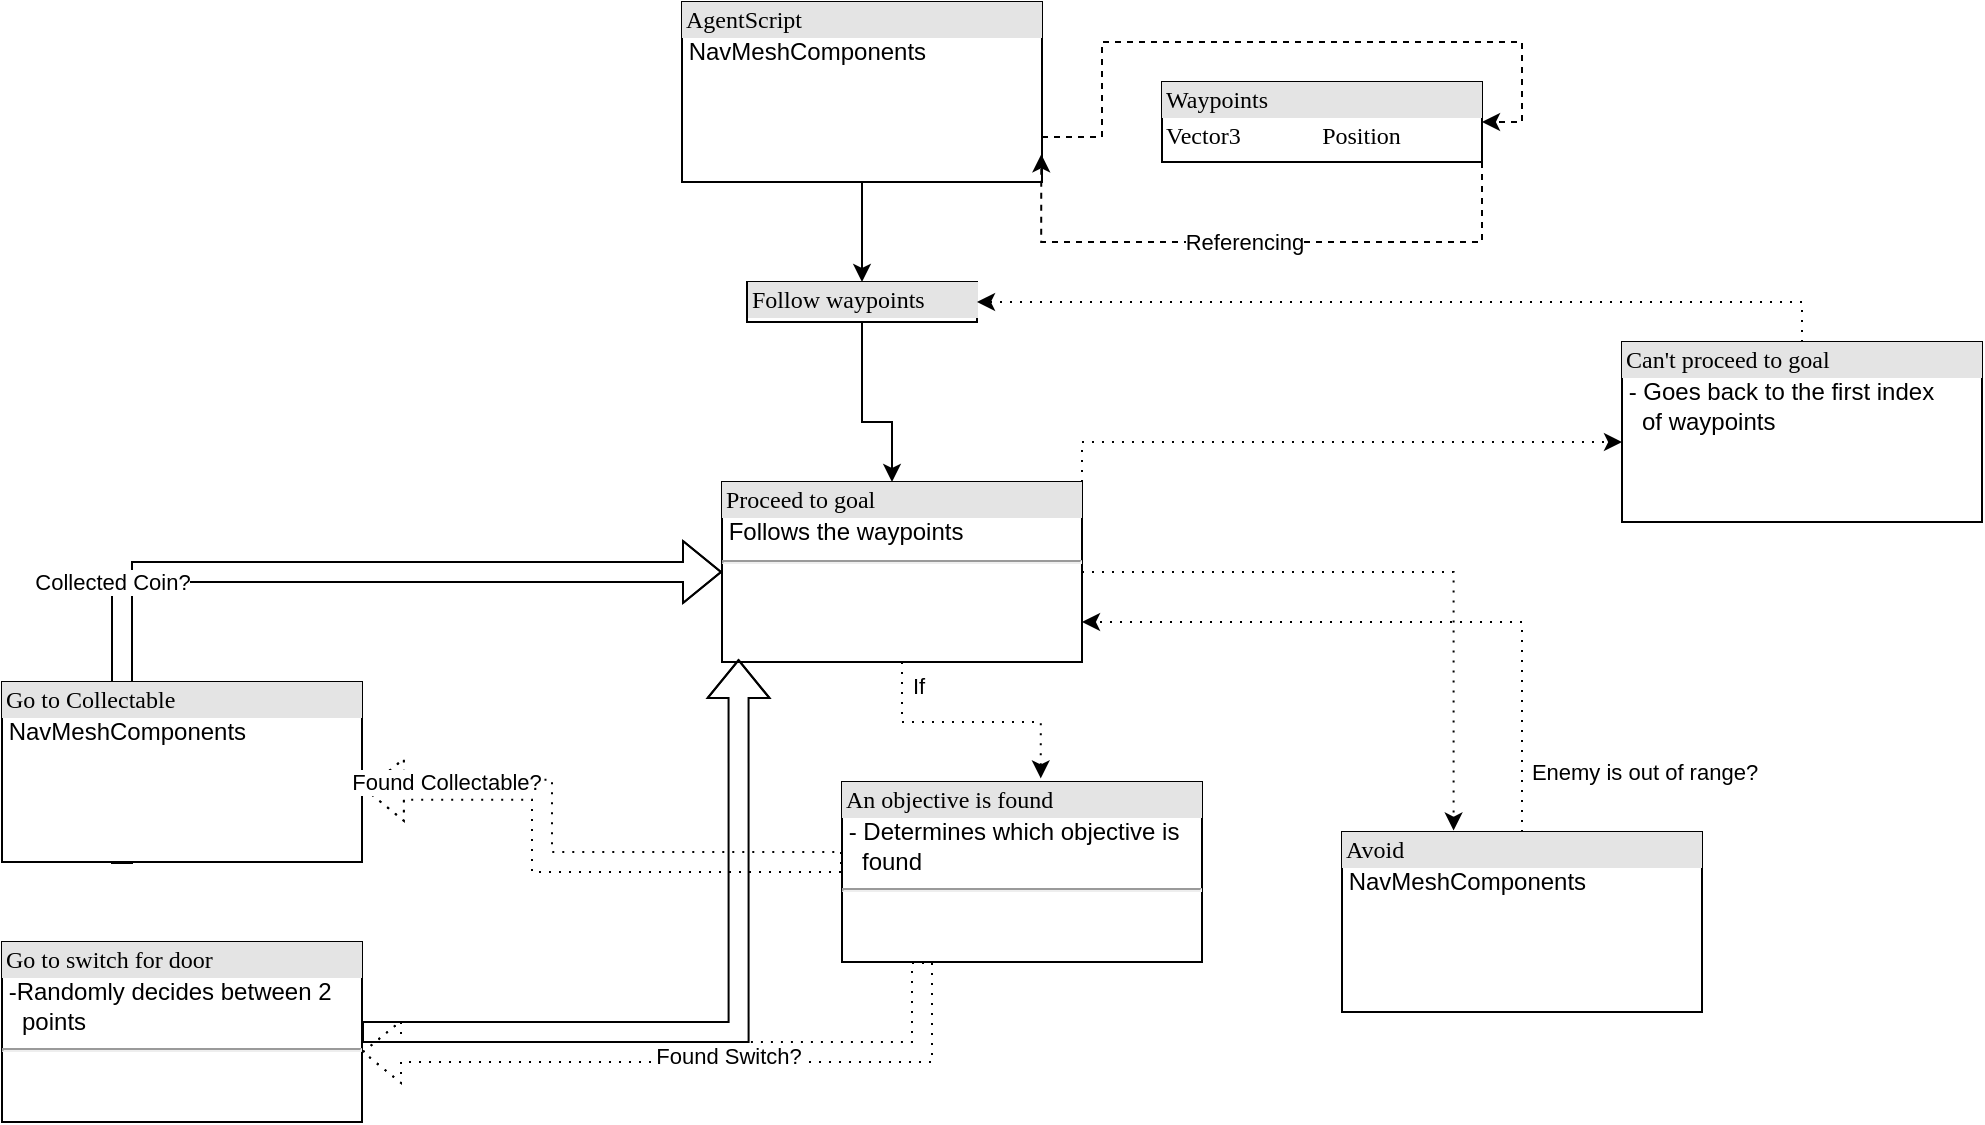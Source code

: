 <mxfile version="14.6.13" type="device"><diagram name="Page-1" id="2ca16b54-16f6-2749-3443-fa8db7711227"><mxGraphModel dx="981" dy="508" grid="1" gridSize="10" guides="1" tooltips="1" connect="1" arrows="1" fold="1" page="1" pageScale="1" pageWidth="1100" pageHeight="850" background="none" math="0" shadow="0"><root><mxCell id="0"/><mxCell id="1" parent="0"/><mxCell id="srM7BuGR_4HyZHR8u3Bx-6" style="edgeStyle=orthogonalEdgeStyle;rounded=0;orthogonalLoop=1;jettySize=auto;html=1;exitX=1;exitY=0.75;exitDx=0;exitDy=0;entryX=1;entryY=0.5;entryDx=0;entryDy=0;dashed=1;" edge="1" parent="1" source="2ed32ef02a7f4228-1" target="2ed32ef02a7f4228-12"><mxGeometry relative="1" as="geometry"/></mxCell><mxCell id="srM7BuGR_4HyZHR8u3Bx-10" style="edgeStyle=orthogonalEdgeStyle;rounded=0;orthogonalLoop=1;jettySize=auto;html=1;entryX=0.5;entryY=0;entryDx=0;entryDy=0;" edge="1" parent="1" source="2ed32ef02a7f4228-1" target="srM7BuGR_4HyZHR8u3Bx-9"><mxGeometry relative="1" as="geometry"/></mxCell><mxCell id="2ed32ef02a7f4228-1" value="&lt;div style=&quot;box-sizing: border-box ; width: 100% ; background: #e4e4e4 ; padding: 2px&quot;&gt;AgentScript&lt;/div&gt;&lt;font face=&quot;Helvetica&quot;&gt;&amp;nbsp;NavMeshComponents&lt;/font&gt;" style="verticalAlign=top;align=left;overflow=fill;html=1;rounded=0;shadow=0;comic=0;labelBackgroundColor=none;strokeWidth=1;fontFamily=Verdana;fontSize=12" parent="1" vertex="1"><mxGeometry x="400" y="10" width="180" height="90" as="geometry"/></mxCell><mxCell id="srM7BuGR_4HyZHR8u3Bx-7" style="edgeStyle=orthogonalEdgeStyle;rounded=0;orthogonalLoop=1;jettySize=auto;html=1;exitX=1;exitY=0.25;exitDx=0;exitDy=0;entryX=0.998;entryY=0.846;entryDx=0;entryDy=0;entryPerimeter=0;dashed=1;" edge="1" parent="1" source="2ed32ef02a7f4228-12" target="2ed32ef02a7f4228-1"><mxGeometry relative="1" as="geometry"><Array as="points"><mxPoint x="800" y="130"/><mxPoint x="580" y="130"/></Array></mxGeometry></mxCell><mxCell id="srM7BuGR_4HyZHR8u3Bx-8" value="Referencing" style="edgeLabel;html=1;align=center;verticalAlign=middle;resizable=0;points=[];" vertex="1" connectable="0" parent="srM7BuGR_4HyZHR8u3Bx-7"><mxGeometry x="0.485" y="2" relative="1" as="geometry"><mxPoint x="79" y="-72" as="offset"/></mxGeometry></mxCell><mxCell id="srM7BuGR_4HyZHR8u3Bx-19" value="Referencing" style="edgeLabel;html=1;align=center;verticalAlign=middle;resizable=0;points=[];" vertex="1" connectable="0" parent="srM7BuGR_4HyZHR8u3Bx-7"><mxGeometry x="0.485" y="2" relative="1" as="geometry"><mxPoint x="59" y="-2" as="offset"/></mxGeometry></mxCell><mxCell id="2ed32ef02a7f4228-12" value="&lt;div style=&quot;box-sizing: border-box ; width: 100% ; background: #e4e4e4 ; padding: 2px&quot;&gt;Waypoints&lt;/div&gt;&lt;table style=&quot;width: 100% ; font-size: 1em&quot; cellpadding=&quot;2&quot; cellspacing=&quot;0&quot;&gt;&lt;tbody&gt;&lt;tr&gt;&lt;td&gt;Vector3&lt;/td&gt;&lt;td&gt;Position&lt;/td&gt;&lt;/tr&gt;&lt;tr&gt;&lt;td&gt;&lt;br&gt;&lt;/td&gt;&lt;td&gt;&lt;/td&gt;&lt;/tr&gt;&lt;/tbody&gt;&lt;/table&gt;" style="verticalAlign=top;align=left;overflow=fill;html=1;rounded=0;shadow=0;comic=0;labelBackgroundColor=none;strokeWidth=1;fontFamily=Verdana;fontSize=12" parent="1" vertex="1"><mxGeometry x="640" y="50" width="160" height="40" as="geometry"/></mxCell><mxCell id="srM7BuGR_4HyZHR8u3Bx-25" style="edgeStyle=orthogonalEdgeStyle;rounded=0;jumpStyle=none;orthogonalLoop=1;jettySize=auto;html=1;" edge="1" parent="1" source="srM7BuGR_4HyZHR8u3Bx-9" target="srM7BuGR_4HyZHR8u3Bx-18"><mxGeometry relative="1" as="geometry"><mxPoint x="505" y="230" as="targetPoint"/><Array as="points"><mxPoint x="490" y="220"/><mxPoint x="505" y="220"/></Array></mxGeometry></mxCell><mxCell id="srM7BuGR_4HyZHR8u3Bx-9" value="&lt;div style=&quot;box-sizing: border-box ; width: 100% ; background: #e4e4e4 ; padding: 2px&quot;&gt;Follow waypoints&lt;/div&gt;" style="verticalAlign=top;align=left;overflow=fill;html=1;rounded=0;shadow=0;comic=0;labelBackgroundColor=none;strokeWidth=1;fontFamily=Verdana;fontSize=12" vertex="1" parent="1"><mxGeometry x="432.5" y="150" width="115" height="20" as="geometry"/></mxCell><mxCell id="srM7BuGR_4HyZHR8u3Bx-48" style="edgeStyle=orthogonalEdgeStyle;rounded=0;jumpStyle=none;orthogonalLoop=1;jettySize=auto;html=1;entryX=0.552;entryY=-0.02;entryDx=0;entryDy=0;entryPerimeter=0;dashed=1;dashPattern=1 4;" edge="1" parent="1" source="srM7BuGR_4HyZHR8u3Bx-18" target="srM7BuGR_4HyZHR8u3Bx-46"><mxGeometry relative="1" as="geometry"/></mxCell><mxCell id="srM7BuGR_4HyZHR8u3Bx-50" value="If" style="edgeLabel;html=1;align=center;verticalAlign=middle;resizable=0;points=[];" vertex="1" connectable="0" parent="srM7BuGR_4HyZHR8u3Bx-48"><mxGeometry x="0.248" y="3" relative="1" as="geometry"><mxPoint x="-42" y="-15" as="offset"/></mxGeometry></mxCell><mxCell id="srM7BuGR_4HyZHR8u3Bx-66" style="edgeStyle=orthogonalEdgeStyle;rounded=0;jumpStyle=none;orthogonalLoop=1;jettySize=auto;html=1;exitX=1;exitY=0;exitDx=0;exitDy=0;entryX=0;entryY=0.556;entryDx=0;entryDy=0;entryPerimeter=0;dashed=1;dashPattern=1 4;" edge="1" parent="1" source="srM7BuGR_4HyZHR8u3Bx-18" target="srM7BuGR_4HyZHR8u3Bx-53"><mxGeometry relative="1" as="geometry"/></mxCell><mxCell id="srM7BuGR_4HyZHR8u3Bx-67" style="edgeStyle=orthogonalEdgeStyle;rounded=0;jumpStyle=none;orthogonalLoop=1;jettySize=auto;html=1;entryX=0.31;entryY=-0.008;entryDx=0;entryDy=0;entryPerimeter=0;dashed=1;dashPattern=1 4;" edge="1" parent="1" source="srM7BuGR_4HyZHR8u3Bx-18" target="srM7BuGR_4HyZHR8u3Bx-23"><mxGeometry relative="1" as="geometry"/></mxCell><mxCell id="srM7BuGR_4HyZHR8u3Bx-18" value="&lt;div style=&quot;box-sizing: border-box ; width: 100% ; background: #e4e4e4 ; padding: 2px&quot;&gt;Proceed to goal&lt;/div&gt;&lt;font face=&quot;Helvetica&quot;&gt;&amp;nbsp;Follows the waypoints&lt;/font&gt;&lt;hr&gt;" style="verticalAlign=top;align=left;overflow=fill;html=1;rounded=0;shadow=0;comic=0;labelBackgroundColor=none;strokeWidth=1;fontFamily=Verdana;fontSize=12" vertex="1" parent="1"><mxGeometry x="420" y="250" width="180" height="90" as="geometry"/></mxCell><mxCell id="srM7BuGR_4HyZHR8u3Bx-61" style="edgeStyle=orthogonalEdgeStyle;rounded=0;jumpStyle=none;orthogonalLoop=1;jettySize=auto;html=1;entryX=0.046;entryY=0.984;entryDx=0;entryDy=0;entryPerimeter=0;shape=flexArrow;" edge="1" parent="1" source="srM7BuGR_4HyZHR8u3Bx-20" target="srM7BuGR_4HyZHR8u3Bx-18"><mxGeometry relative="1" as="geometry"/></mxCell><mxCell id="srM7BuGR_4HyZHR8u3Bx-20" value="&lt;div style=&quot;box-sizing: border-box ; width: 100% ; background: #e4e4e4 ; padding: 2px&quot;&gt;Go to switch for door&lt;/div&gt;&lt;font face=&quot;Helvetica&quot;&gt;&amp;nbsp;-Randomly decides between 2&lt;br&gt;&amp;nbsp; &amp;nbsp;points&lt;/font&gt;&lt;hr&gt;&lt;font face=&quot;Helvetica&quot;&gt;&lt;br&gt;&lt;br&gt;&lt;/font&gt;" style="verticalAlign=top;align=left;overflow=fill;html=1;rounded=0;shadow=0;comic=0;labelBackgroundColor=none;strokeWidth=1;fontFamily=Verdana;fontSize=12" vertex="1" parent="1"><mxGeometry x="60" y="480" width="180" height="90" as="geometry"/></mxCell><mxCell id="srM7BuGR_4HyZHR8u3Bx-33" style="edgeStyle=orthogonalEdgeStyle;rounded=0;jumpStyle=none;orthogonalLoop=1;jettySize=auto;html=1;entryX=0;entryY=0.5;entryDx=0;entryDy=0;shape=flexArrow;" edge="1" parent="1" source="srM7BuGR_4HyZHR8u3Bx-21" target="srM7BuGR_4HyZHR8u3Bx-18"><mxGeometry relative="1" as="geometry"><mxPoint x="150" y="330" as="targetPoint"/><Array as="points"><mxPoint x="120" y="475"/><mxPoint x="120" y="315"/></Array></mxGeometry></mxCell><mxCell id="srM7BuGR_4HyZHR8u3Bx-57" value="Collected Coin?" style="edgeLabel;html=1;align=center;verticalAlign=middle;resizable=0;points=[];" vertex="1" connectable="0" parent="srM7BuGR_4HyZHR8u3Bx-33"><mxGeometry x="-0.182" y="5" relative="1" as="geometry"><mxPoint as="offset"/></mxGeometry></mxCell><mxCell id="srM7BuGR_4HyZHR8u3Bx-21" value="&lt;div style=&quot;box-sizing: border-box ; width: 100% ; background: #e4e4e4 ; padding: 2px&quot;&gt;Go to Collectable&lt;/div&gt;&lt;font face=&quot;Helvetica&quot;&gt;&amp;nbsp;NavMeshComponents&lt;/font&gt;" style="verticalAlign=top;align=left;overflow=fill;html=1;rounded=0;shadow=0;comic=0;labelBackgroundColor=none;strokeWidth=1;fontFamily=Verdana;fontSize=12" vertex="1" parent="1"><mxGeometry x="60" y="350" width="180" height="90" as="geometry"/></mxCell><mxCell id="srM7BuGR_4HyZHR8u3Bx-35" style="edgeStyle=orthogonalEdgeStyle;rounded=0;jumpStyle=none;orthogonalLoop=1;jettySize=auto;html=1;dashed=1;dashPattern=1 4;" edge="1" parent="1" source="srM7BuGR_4HyZHR8u3Bx-23" target="srM7BuGR_4HyZHR8u3Bx-18"><mxGeometry relative="1" as="geometry"><mxPoint x="930" y="410" as="targetPoint"/><Array as="points"><mxPoint x="540" y="320"/></Array></mxGeometry></mxCell><mxCell id="srM7BuGR_4HyZHR8u3Bx-36" value="Enemy is out of range?" style="edgeLabel;html=1;align=center;verticalAlign=middle;resizable=0;points=[];" vertex="1" connectable="0" parent="srM7BuGR_4HyZHR8u3Bx-35"><mxGeometry x="0.105" y="5" relative="1" as="geometry"><mxPoint x="135" y="70" as="offset"/></mxGeometry></mxCell><mxCell id="srM7BuGR_4HyZHR8u3Bx-23" value="&lt;div style=&quot;box-sizing: border-box ; width: 100% ; background: #e4e4e4 ; padding: 2px&quot;&gt;Avoid&lt;/div&gt;&lt;font face=&quot;Helvetica&quot;&gt;&amp;nbsp;NavMeshComponents&lt;/font&gt;" style="verticalAlign=top;align=left;overflow=fill;html=1;rounded=0;shadow=0;comic=0;labelBackgroundColor=none;strokeWidth=1;fontFamily=Verdana;fontSize=12" vertex="1" parent="1"><mxGeometry x="730" y="425" width="180" height="90" as="geometry"/></mxCell><mxCell id="srM7BuGR_4HyZHR8u3Bx-47" style="edgeStyle=orthogonalEdgeStyle;rounded=0;jumpStyle=none;orthogonalLoop=1;jettySize=auto;html=1;entryX=1;entryY=0.611;entryDx=0;entryDy=0;entryPerimeter=0;dashed=1;dashPattern=1 4;shape=flexArrow;" edge="1" parent="1" source="srM7BuGR_4HyZHR8u3Bx-46" target="srM7BuGR_4HyZHR8u3Bx-20"><mxGeometry relative="1" as="geometry"><Array as="points"><mxPoint x="520" y="535"/><mxPoint x="520" y="535"/></Array></mxGeometry></mxCell><mxCell id="srM7BuGR_4HyZHR8u3Bx-58" value="Found Switch?" style="edgeLabel;html=1;align=center;verticalAlign=middle;resizable=0;points=[];" vertex="1" connectable="0" parent="srM7BuGR_4HyZHR8u3Bx-47"><mxGeometry x="-0.122" y="2" relative="1" as="geometry"><mxPoint as="offset"/></mxGeometry></mxCell><mxCell id="srM7BuGR_4HyZHR8u3Bx-51" style="edgeStyle=orthogonalEdgeStyle;rounded=0;jumpStyle=none;orthogonalLoop=1;jettySize=auto;html=1;entryX=1.008;entryY=0.599;entryDx=0;entryDy=0;entryPerimeter=0;dashed=1;dashPattern=1 4;shape=flexArrow;" edge="1" parent="1" source="srM7BuGR_4HyZHR8u3Bx-46" target="srM7BuGR_4HyZHR8u3Bx-21"><mxGeometry relative="1" as="geometry"><Array as="points"><mxPoint x="650" y="440"/><mxPoint x="330" y="440"/><mxPoint x="330" y="404"/></Array></mxGeometry></mxCell><mxCell id="srM7BuGR_4HyZHR8u3Bx-54" value="Found Collectable?" style="edgeLabel;html=1;align=center;verticalAlign=middle;resizable=0;points=[];" vertex="1" connectable="0" parent="srM7BuGR_4HyZHR8u3Bx-51"><mxGeometry x="0.74" y="-6" relative="1" as="geometry"><mxPoint x="5" y="2" as="offset"/></mxGeometry></mxCell><mxCell id="srM7BuGR_4HyZHR8u3Bx-46" value="&lt;div style=&quot;box-sizing: border-box ; width: 100% ; background: #e4e4e4 ; padding: 2px&quot;&gt;An objective is found&lt;/div&gt;&lt;font face=&quot;Helvetica&quot;&gt;&amp;nbsp;- Determines which objective is&lt;br&gt;&amp;nbsp; &amp;nbsp;found&lt;/font&gt;&lt;hr&gt;" style="verticalAlign=top;align=left;overflow=fill;html=1;rounded=0;shadow=0;comic=0;labelBackgroundColor=none;strokeWidth=1;fontFamily=Verdana;fontSize=12" vertex="1" parent="1"><mxGeometry x="480" y="400" width="180" height="90" as="geometry"/></mxCell><mxCell id="srM7BuGR_4HyZHR8u3Bx-68" style="edgeStyle=orthogonalEdgeStyle;rounded=0;jumpStyle=none;orthogonalLoop=1;jettySize=auto;html=1;entryX=1;entryY=0.5;entryDx=0;entryDy=0;dashed=1;dashPattern=1 4;" edge="1" parent="1" source="srM7BuGR_4HyZHR8u3Bx-53" target="srM7BuGR_4HyZHR8u3Bx-9"><mxGeometry relative="1" as="geometry"><Array as="points"><mxPoint x="960" y="160"/></Array></mxGeometry></mxCell><mxCell id="srM7BuGR_4HyZHR8u3Bx-53" value="&lt;div style=&quot;box-sizing: border-box ; width: 100% ; background: #e4e4e4 ; padding: 2px&quot;&gt;Can't proceed to goal&lt;/div&gt;&lt;font face=&quot;Helvetica&quot;&gt;&amp;nbsp;- Goes back to the first index&lt;br&gt;&amp;nbsp; &amp;nbsp;of waypoints&lt;br&gt;&lt;/font&gt;" style="verticalAlign=top;align=left;overflow=fill;html=1;rounded=0;shadow=0;comic=0;labelBackgroundColor=none;strokeWidth=1;fontFamily=Verdana;fontSize=12" vertex="1" parent="1"><mxGeometry x="870" y="180" width="180" height="90" as="geometry"/></mxCell></root></mxGraphModel></diagram></mxfile>